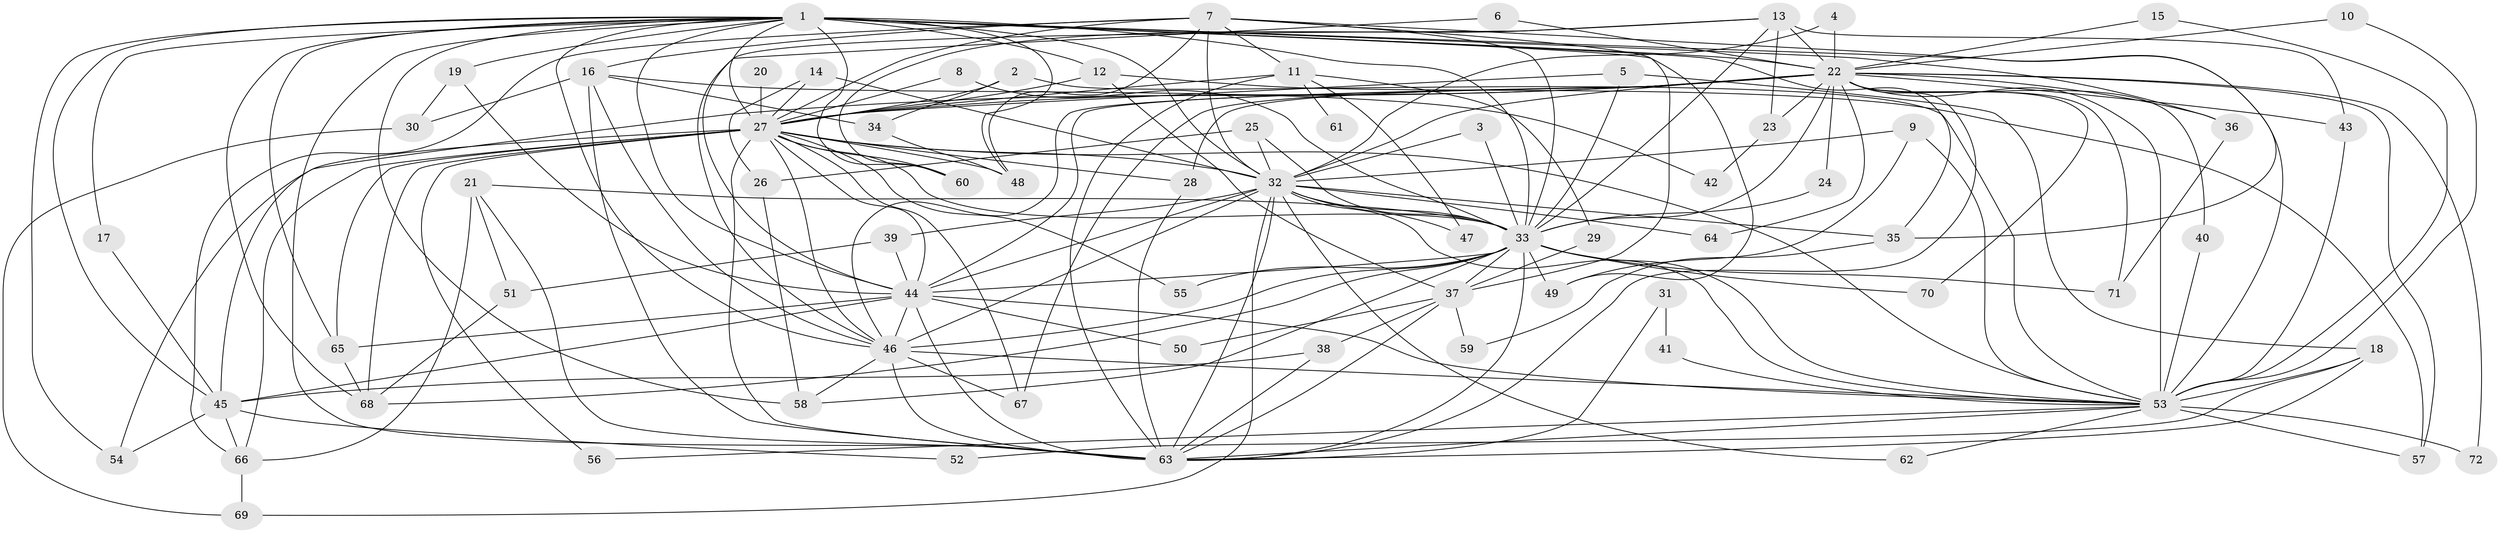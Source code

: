 // original degree distribution, {21: 0.008403361344537815, 23: 0.008403361344537815, 26: 0.008403361344537815, 12: 0.008403361344537815, 16: 0.008403361344537815, 31: 0.008403361344537815, 18: 0.008403361344537815, 24: 0.008403361344537815, 22: 0.008403361344537815, 29: 0.008403361344537815, 3: 0.23529411764705882, 2: 0.5294117647058824, 8: 0.025210084033613446, 7: 0.01680672268907563, 5: 0.03361344537815126, 4: 0.07563025210084033}
// Generated by graph-tools (version 1.1) at 2025/36/03/04/25 23:36:20]
// undirected, 72 vertices, 188 edges
graph export_dot {
  node [color=gray90,style=filled];
  1;
  2;
  3;
  4;
  5;
  6;
  7;
  8;
  9;
  10;
  11;
  12;
  13;
  14;
  15;
  16;
  17;
  18;
  19;
  20;
  21;
  22;
  23;
  24;
  25;
  26;
  27;
  28;
  29;
  30;
  31;
  32;
  33;
  34;
  35;
  36;
  37;
  38;
  39;
  40;
  41;
  42;
  43;
  44;
  45;
  46;
  47;
  48;
  49;
  50;
  51;
  52;
  53;
  54;
  55;
  56;
  57;
  58;
  59;
  60;
  61;
  62;
  63;
  64;
  65;
  66;
  67;
  68;
  69;
  70;
  71;
  72;
  1 -- 12 [weight=1.0];
  1 -- 17 [weight=1.0];
  1 -- 19 [weight=1.0];
  1 -- 22 [weight=2.0];
  1 -- 27 [weight=3.0];
  1 -- 32 [weight=2.0];
  1 -- 33 [weight=3.0];
  1 -- 35 [weight=1.0];
  1 -- 36 [weight=1.0];
  1 -- 44 [weight=2.0];
  1 -- 45 [weight=1.0];
  1 -- 46 [weight=2.0];
  1 -- 48 [weight=1.0];
  1 -- 49 [weight=1.0];
  1 -- 53 [weight=3.0];
  1 -- 54 [weight=1.0];
  1 -- 58 [weight=1.0];
  1 -- 60 [weight=1.0];
  1 -- 63 [weight=2.0];
  1 -- 65 [weight=1.0];
  1 -- 68 [weight=1.0];
  2 -- 27 [weight=1.0];
  2 -- 34 [weight=1.0];
  2 -- 53 [weight=1.0];
  3 -- 32 [weight=1.0];
  3 -- 33 [weight=1.0];
  4 -- 22 [weight=1.0];
  4 -- 32 [weight=1.0];
  5 -- 18 [weight=1.0];
  5 -- 27 [weight=1.0];
  5 -- 33 [weight=1.0];
  6 -- 22 [weight=1.0];
  6 -- 44 [weight=1.0];
  7 -- 11 [weight=1.0];
  7 -- 16 [weight=1.0];
  7 -- 27 [weight=1.0];
  7 -- 32 [weight=1.0];
  7 -- 33 [weight=1.0];
  7 -- 35 [weight=1.0];
  7 -- 37 [weight=1.0];
  7 -- 48 [weight=1.0];
  7 -- 66 [weight=1.0];
  8 -- 27 [weight=1.0];
  8 -- 33 [weight=1.0];
  9 -- 32 [weight=1.0];
  9 -- 49 [weight=1.0];
  9 -- 53 [weight=1.0];
  10 -- 22 [weight=1.0];
  10 -- 53 [weight=1.0];
  11 -- 27 [weight=1.0];
  11 -- 29 [weight=1.0];
  11 -- 47 [weight=1.0];
  11 -- 61 [weight=1.0];
  11 -- 63 [weight=1.0];
  12 -- 27 [weight=1.0];
  12 -- 37 [weight=1.0];
  12 -- 57 [weight=1.0];
  13 -- 22 [weight=1.0];
  13 -- 23 [weight=2.0];
  13 -- 33 [weight=1.0];
  13 -- 43 [weight=1.0];
  13 -- 46 [weight=1.0];
  13 -- 60 [weight=1.0];
  14 -- 26 [weight=1.0];
  14 -- 27 [weight=1.0];
  14 -- 32 [weight=1.0];
  15 -- 22 [weight=1.0];
  15 -- 53 [weight=1.0];
  16 -- 30 [weight=2.0];
  16 -- 34 [weight=1.0];
  16 -- 42 [weight=1.0];
  16 -- 46 [weight=1.0];
  16 -- 63 [weight=1.0];
  17 -- 45 [weight=1.0];
  18 -- 52 [weight=1.0];
  18 -- 53 [weight=1.0];
  18 -- 63 [weight=1.0];
  19 -- 30 [weight=1.0];
  19 -- 44 [weight=1.0];
  20 -- 27 [weight=1.0];
  21 -- 33 [weight=1.0];
  21 -- 51 [weight=1.0];
  21 -- 63 [weight=1.0];
  21 -- 66 [weight=1.0];
  22 -- 23 [weight=2.0];
  22 -- 24 [weight=1.0];
  22 -- 27 [weight=1.0];
  22 -- 28 [weight=1.0];
  22 -- 32 [weight=1.0];
  22 -- 33 [weight=1.0];
  22 -- 36 [weight=1.0];
  22 -- 40 [weight=1.0];
  22 -- 43 [weight=1.0];
  22 -- 44 [weight=1.0];
  22 -- 45 [weight=1.0];
  22 -- 46 [weight=1.0];
  22 -- 53 [weight=2.0];
  22 -- 57 [weight=1.0];
  22 -- 63 [weight=1.0];
  22 -- 64 [weight=1.0];
  22 -- 67 [weight=1.0];
  22 -- 70 [weight=1.0];
  22 -- 71 [weight=1.0];
  22 -- 72 [weight=1.0];
  23 -- 42 [weight=1.0];
  24 -- 33 [weight=1.0];
  25 -- 26 [weight=1.0];
  25 -- 32 [weight=1.0];
  25 -- 33 [weight=1.0];
  26 -- 58 [weight=1.0];
  27 -- 28 [weight=1.0];
  27 -- 32 [weight=1.0];
  27 -- 33 [weight=1.0];
  27 -- 44 [weight=1.0];
  27 -- 46 [weight=2.0];
  27 -- 48 [weight=1.0];
  27 -- 53 [weight=1.0];
  27 -- 54 [weight=1.0];
  27 -- 55 [weight=1.0];
  27 -- 56 [weight=1.0];
  27 -- 60 [weight=1.0];
  27 -- 63 [weight=1.0];
  27 -- 65 [weight=1.0];
  27 -- 66 [weight=1.0];
  27 -- 67 [weight=1.0];
  27 -- 68 [weight=1.0];
  28 -- 63 [weight=1.0];
  29 -- 37 [weight=1.0];
  30 -- 69 [weight=1.0];
  31 -- 41 [weight=1.0];
  31 -- 63 [weight=2.0];
  32 -- 33 [weight=1.0];
  32 -- 35 [weight=1.0];
  32 -- 39 [weight=1.0];
  32 -- 44 [weight=1.0];
  32 -- 46 [weight=2.0];
  32 -- 47 [weight=2.0];
  32 -- 53 [weight=1.0];
  32 -- 62 [weight=1.0];
  32 -- 63 [weight=1.0];
  32 -- 64 [weight=2.0];
  32 -- 69 [weight=1.0];
  33 -- 37 [weight=1.0];
  33 -- 44 [weight=2.0];
  33 -- 46 [weight=1.0];
  33 -- 49 [weight=1.0];
  33 -- 53 [weight=1.0];
  33 -- 55 [weight=1.0];
  33 -- 58 [weight=1.0];
  33 -- 63 [weight=1.0];
  33 -- 68 [weight=1.0];
  33 -- 70 [weight=1.0];
  33 -- 71 [weight=1.0];
  34 -- 48 [weight=1.0];
  35 -- 59 [weight=1.0];
  36 -- 71 [weight=1.0];
  37 -- 38 [weight=1.0];
  37 -- 50 [weight=1.0];
  37 -- 59 [weight=1.0];
  37 -- 63 [weight=1.0];
  38 -- 45 [weight=1.0];
  38 -- 63 [weight=1.0];
  39 -- 44 [weight=1.0];
  39 -- 51 [weight=1.0];
  40 -- 53 [weight=1.0];
  41 -- 53 [weight=1.0];
  43 -- 53 [weight=1.0];
  44 -- 45 [weight=1.0];
  44 -- 46 [weight=2.0];
  44 -- 50 [weight=2.0];
  44 -- 53 [weight=1.0];
  44 -- 63 [weight=1.0];
  44 -- 65 [weight=1.0];
  45 -- 52 [weight=1.0];
  45 -- 54 [weight=1.0];
  45 -- 66 [weight=1.0];
  46 -- 53 [weight=1.0];
  46 -- 58 [weight=1.0];
  46 -- 63 [weight=1.0];
  46 -- 67 [weight=1.0];
  51 -- 68 [weight=1.0];
  53 -- 56 [weight=1.0];
  53 -- 57 [weight=1.0];
  53 -- 62 [weight=1.0];
  53 -- 63 [weight=1.0];
  53 -- 72 [weight=1.0];
  65 -- 68 [weight=1.0];
  66 -- 69 [weight=1.0];
}
